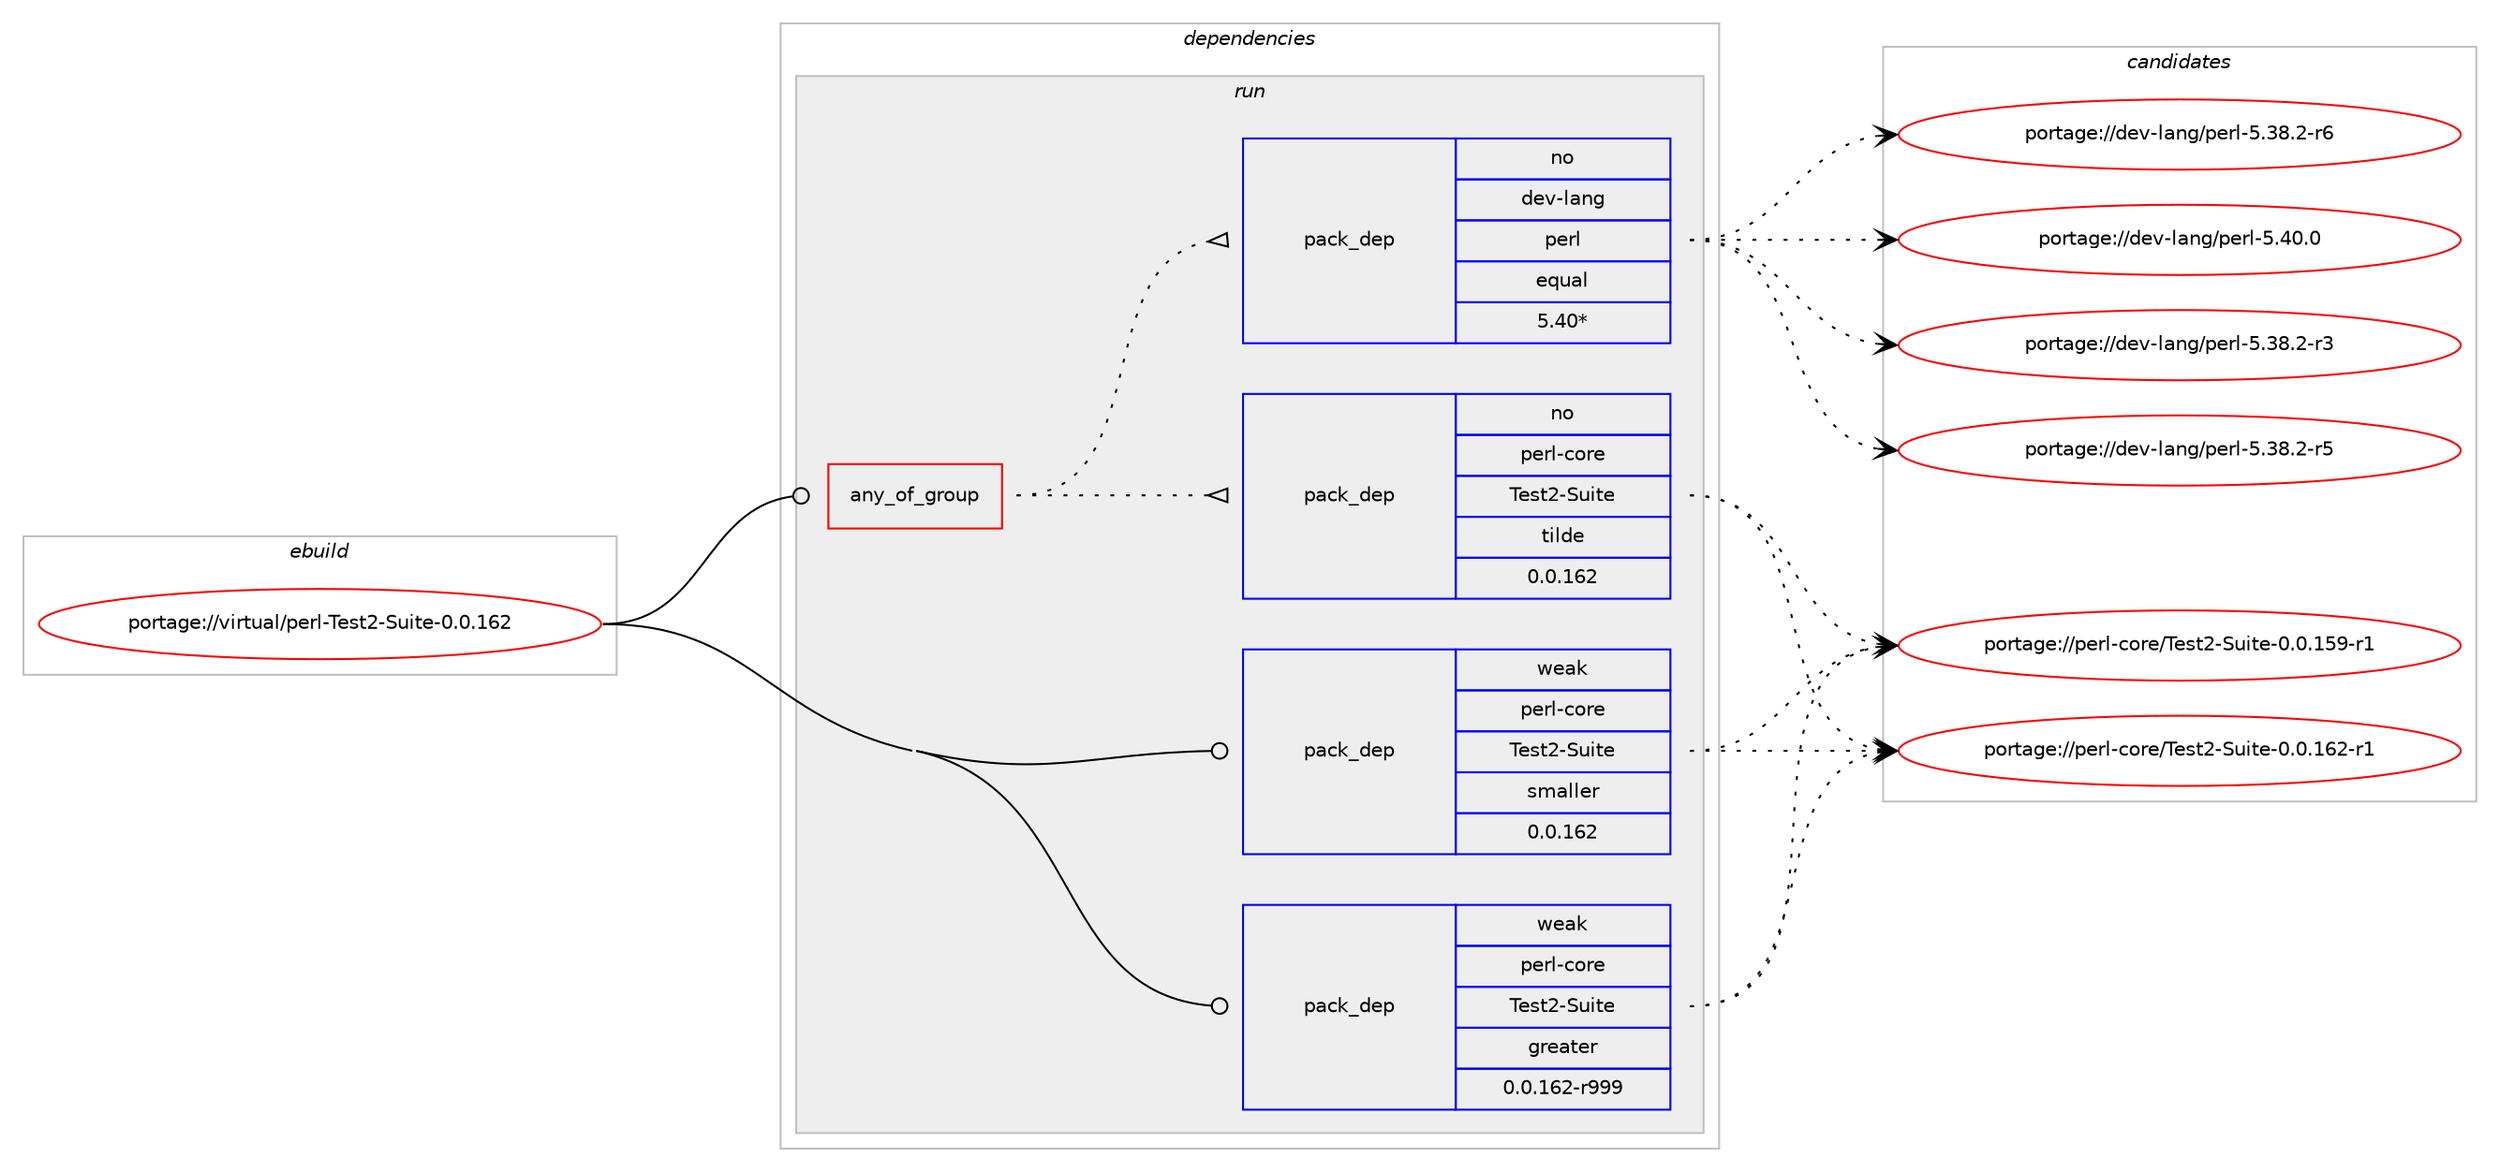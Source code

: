 digraph prolog {

# *************
# Graph options
# *************

newrank=true;
concentrate=true;
compound=true;
graph [rankdir=LR,fontname=Helvetica,fontsize=10,ranksep=1.5];#, ranksep=2.5, nodesep=0.2];
edge  [arrowhead=vee];
node  [fontname=Helvetica,fontsize=10];

# **********
# The ebuild
# **********

subgraph cluster_leftcol {
color=gray;
rank=same;
label=<<i>ebuild</i>>;
id [label="portage://virtual/perl-Test2-Suite-0.0.162", color=red, width=4, href="../virtual/perl-Test2-Suite-0.0.162.svg"];
}

# ****************
# The dependencies
# ****************

subgraph cluster_midcol {
color=gray;
label=<<i>dependencies</i>>;
subgraph cluster_compile {
fillcolor="#eeeeee";
style=filled;
label=<<i>compile</i>>;
}
subgraph cluster_compileandrun {
fillcolor="#eeeeee";
style=filled;
label=<<i>compile and run</i>>;
}
subgraph cluster_run {
fillcolor="#eeeeee";
style=filled;
label=<<i>run</i>>;
subgraph any2908 {
dependency223054 [label=<<TABLE BORDER="0" CELLBORDER="1" CELLSPACING="0" CELLPADDING="4"><TR><TD CELLPADDING="10">any_of_group</TD></TR></TABLE>>, shape=none, color=red];subgraph pack104106 {
dependency223055 [label=<<TABLE BORDER="0" CELLBORDER="1" CELLSPACING="0" CELLPADDING="4" WIDTH="220"><TR><TD ROWSPAN="6" CELLPADDING="30">pack_dep</TD></TR><TR><TD WIDTH="110">no</TD></TR><TR><TD>dev-lang</TD></TR><TR><TD>perl</TD></TR><TR><TD>equal</TD></TR><TR><TD>5.40*</TD></TR></TABLE>>, shape=none, color=blue];
}
dependency223054:e -> dependency223055:w [weight=20,style="dotted",arrowhead="oinv"];
subgraph pack104107 {
dependency223056 [label=<<TABLE BORDER="0" CELLBORDER="1" CELLSPACING="0" CELLPADDING="4" WIDTH="220"><TR><TD ROWSPAN="6" CELLPADDING="30">pack_dep</TD></TR><TR><TD WIDTH="110">no</TD></TR><TR><TD>perl-core</TD></TR><TR><TD>Test2-Suite</TD></TR><TR><TD>tilde</TD></TR><TR><TD>0.0.162</TD></TR></TABLE>>, shape=none, color=blue];
}
dependency223054:e -> dependency223056:w [weight=20,style="dotted",arrowhead="oinv"];
}
id:e -> dependency223054:w [weight=20,style="solid",arrowhead="odot"];
# *** BEGIN UNKNOWN DEPENDENCY TYPE (TODO) ***
# id -> package_dependency(portage://virtual/perl-Test2-Suite-0.0.162,run,no,dev-lang,perl,none,[,,],any_same_slot,[])
# *** END UNKNOWN DEPENDENCY TYPE (TODO) ***

subgraph pack104108 {
dependency223057 [label=<<TABLE BORDER="0" CELLBORDER="1" CELLSPACING="0" CELLPADDING="4" WIDTH="220"><TR><TD ROWSPAN="6" CELLPADDING="30">pack_dep</TD></TR><TR><TD WIDTH="110">weak</TD></TR><TR><TD>perl-core</TD></TR><TR><TD>Test2-Suite</TD></TR><TR><TD>greater</TD></TR><TR><TD>0.0.162-r999</TD></TR></TABLE>>, shape=none, color=blue];
}
id:e -> dependency223057:w [weight=20,style="solid",arrowhead="odot"];
subgraph pack104109 {
dependency223058 [label=<<TABLE BORDER="0" CELLBORDER="1" CELLSPACING="0" CELLPADDING="4" WIDTH="220"><TR><TD ROWSPAN="6" CELLPADDING="30">pack_dep</TD></TR><TR><TD WIDTH="110">weak</TD></TR><TR><TD>perl-core</TD></TR><TR><TD>Test2-Suite</TD></TR><TR><TD>smaller</TD></TR><TR><TD>0.0.162</TD></TR></TABLE>>, shape=none, color=blue];
}
id:e -> dependency223058:w [weight=20,style="solid",arrowhead="odot"];
}
}

# **************
# The candidates
# **************

subgraph cluster_choices {
rank=same;
color=gray;
label=<<i>candidates</i>>;

subgraph choice104106 {
color=black;
nodesep=1;
choice100101118451089711010347112101114108455346515646504511451 [label="portage://dev-lang/perl-5.38.2-r3", color=red, width=4,href="../dev-lang/perl-5.38.2-r3.svg"];
choice100101118451089711010347112101114108455346515646504511453 [label="portage://dev-lang/perl-5.38.2-r5", color=red, width=4,href="../dev-lang/perl-5.38.2-r5.svg"];
choice100101118451089711010347112101114108455346515646504511454 [label="portage://dev-lang/perl-5.38.2-r6", color=red, width=4,href="../dev-lang/perl-5.38.2-r6.svg"];
choice10010111845108971101034711210111410845534652484648 [label="portage://dev-lang/perl-5.40.0", color=red, width=4,href="../dev-lang/perl-5.40.0.svg"];
dependency223055:e -> choice100101118451089711010347112101114108455346515646504511451:w [style=dotted,weight="100"];
dependency223055:e -> choice100101118451089711010347112101114108455346515646504511453:w [style=dotted,weight="100"];
dependency223055:e -> choice100101118451089711010347112101114108455346515646504511454:w [style=dotted,weight="100"];
dependency223055:e -> choice10010111845108971101034711210111410845534652484648:w [style=dotted,weight="100"];
}
subgraph choice104107 {
color=black;
nodesep=1;
choice1121011141084599111114101478410111511650458311710511610145484648464953574511449 [label="portage://perl-core/Test2-Suite-0.0.159-r1", color=red, width=4,href="../perl-core/Test2-Suite-0.0.159-r1.svg"];
choice1121011141084599111114101478410111511650458311710511610145484648464954504511449 [label="portage://perl-core/Test2-Suite-0.0.162-r1", color=red, width=4,href="../perl-core/Test2-Suite-0.0.162-r1.svg"];
dependency223056:e -> choice1121011141084599111114101478410111511650458311710511610145484648464953574511449:w [style=dotted,weight="100"];
dependency223056:e -> choice1121011141084599111114101478410111511650458311710511610145484648464954504511449:w [style=dotted,weight="100"];
}
subgraph choice104108 {
color=black;
nodesep=1;
choice1121011141084599111114101478410111511650458311710511610145484648464953574511449 [label="portage://perl-core/Test2-Suite-0.0.159-r1", color=red, width=4,href="../perl-core/Test2-Suite-0.0.159-r1.svg"];
choice1121011141084599111114101478410111511650458311710511610145484648464954504511449 [label="portage://perl-core/Test2-Suite-0.0.162-r1", color=red, width=4,href="../perl-core/Test2-Suite-0.0.162-r1.svg"];
dependency223057:e -> choice1121011141084599111114101478410111511650458311710511610145484648464953574511449:w [style=dotted,weight="100"];
dependency223057:e -> choice1121011141084599111114101478410111511650458311710511610145484648464954504511449:w [style=dotted,weight="100"];
}
subgraph choice104109 {
color=black;
nodesep=1;
choice1121011141084599111114101478410111511650458311710511610145484648464953574511449 [label="portage://perl-core/Test2-Suite-0.0.159-r1", color=red, width=4,href="../perl-core/Test2-Suite-0.0.159-r1.svg"];
choice1121011141084599111114101478410111511650458311710511610145484648464954504511449 [label="portage://perl-core/Test2-Suite-0.0.162-r1", color=red, width=4,href="../perl-core/Test2-Suite-0.0.162-r1.svg"];
dependency223058:e -> choice1121011141084599111114101478410111511650458311710511610145484648464953574511449:w [style=dotted,weight="100"];
dependency223058:e -> choice1121011141084599111114101478410111511650458311710511610145484648464954504511449:w [style=dotted,weight="100"];
}
}

}
